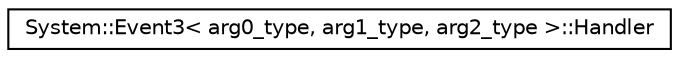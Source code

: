 digraph G
{
  edge [fontname="Helvetica",fontsize="10",labelfontname="Helvetica",labelfontsize="10"];
  node [fontname="Helvetica",fontsize="10",shape=record];
  rankdir="LR";
  Node1 [label="System::Event3\< arg0_type, arg1_type, arg2_type \>::Handler",height=0.2,width=0.4,color="black", fillcolor="white", style="filled",URL="$class_system_1_1_event3_1_1_handler.html"];
}

